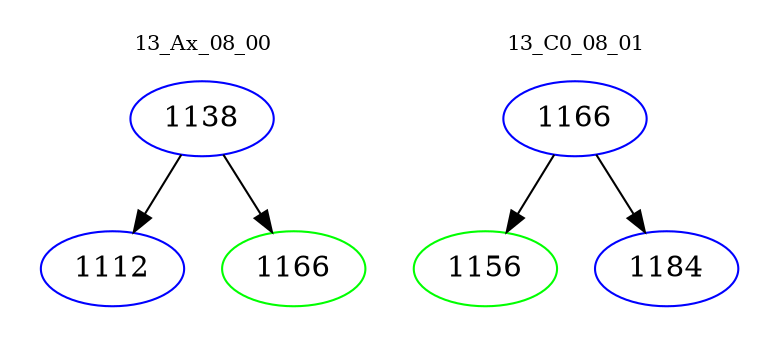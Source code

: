 digraph{
subgraph cluster_0 {
color = white
label = "13_Ax_08_00";
fontsize=10;
T0_1138 [label="1138", color="blue"]
T0_1138 -> T0_1112 [color="black"]
T0_1112 [label="1112", color="blue"]
T0_1138 -> T0_1166 [color="black"]
T0_1166 [label="1166", color="green"]
}
subgraph cluster_1 {
color = white
label = "13_C0_08_01";
fontsize=10;
T1_1166 [label="1166", color="blue"]
T1_1166 -> T1_1156 [color="black"]
T1_1156 [label="1156", color="green"]
T1_1166 -> T1_1184 [color="black"]
T1_1184 [label="1184", color="blue"]
}
}
